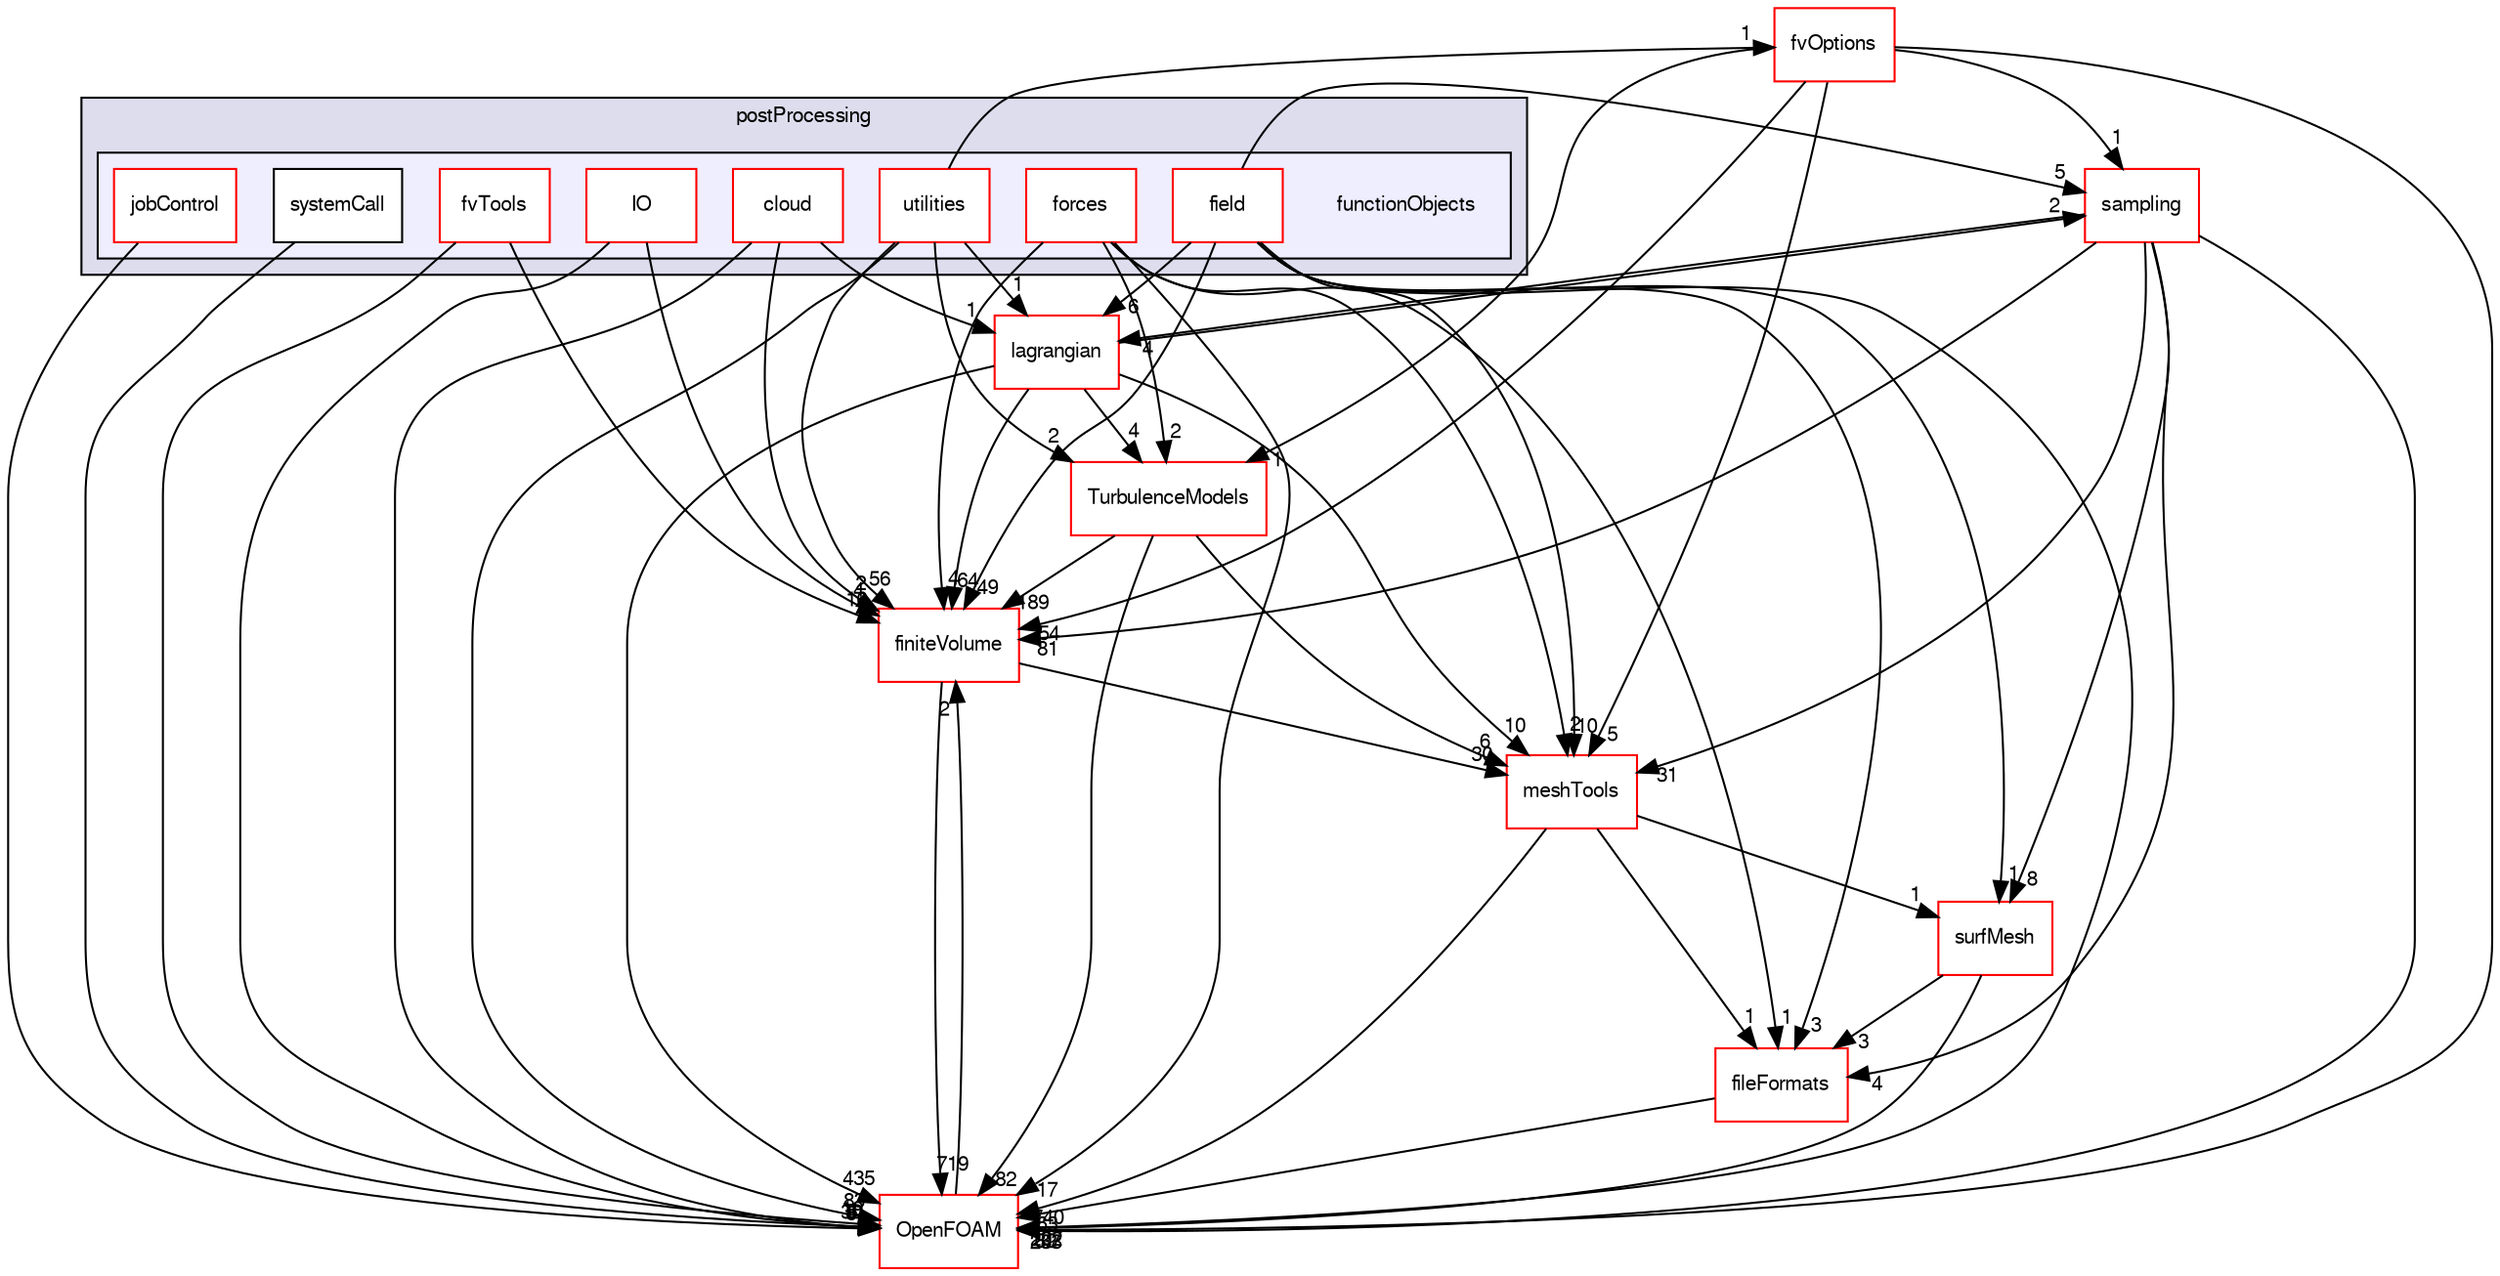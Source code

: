 digraph "src/postProcessing/functionObjects" {
  bgcolor=transparent;
  compound=true
  node [ fontsize="10", fontname="FreeSans"];
  edge [ labelfontsize="10", labelfontname="FreeSans"];
  subgraph clusterdir_a03451fb51a99aeda64b9111367b1019 {
    graph [ bgcolor="#ddddee", pencolor="black", label="postProcessing" fontname="FreeSans", fontsize="10", URL="dir_a03451fb51a99aeda64b9111367b1019.html"]
  subgraph clusterdir_e82badcb6e86a7406e8ef8dc75ac578f {
    graph [ bgcolor="#eeeeff", pencolor="black", label="" URL="dir_e82badcb6e86a7406e8ef8dc75ac578f.html"];
    dir_e82badcb6e86a7406e8ef8dc75ac578f [shape=plaintext label="functionObjects"];
    dir_ca613294a7628c6ea1e1427b3df6050a [shape=box label="cloud" color="red" fillcolor="white" style="filled" URL="dir_ca613294a7628c6ea1e1427b3df6050a.html"];
    dir_efb3ad8e9cbb3414a44ef268cb98c0b2 [shape=box label="field" color="red" fillcolor="white" style="filled" URL="dir_efb3ad8e9cbb3414a44ef268cb98c0b2.html"];
    dir_a19a54c8c5640a4bc0eca585ac0ed5cc [shape=box label="forces" color="red" fillcolor="white" style="filled" URL="dir_a19a54c8c5640a4bc0eca585ac0ed5cc.html"];
    dir_968d740a125fac5a9438cf439486387f [shape=box label="fvTools" color="red" fillcolor="white" style="filled" URL="dir_968d740a125fac5a9438cf439486387f.html"];
    dir_7e1bbf069e430012628b2cf2bdbee7f2 [shape=box label="IO" color="red" fillcolor="white" style="filled" URL="dir_7e1bbf069e430012628b2cf2bdbee7f2.html"];
    dir_bf79efb52b97cc1c07e99ec331a6c6d4 [shape=box label="jobControl" color="red" fillcolor="white" style="filled" URL="dir_bf79efb52b97cc1c07e99ec331a6c6d4.html"];
    dir_22b91164871e66da3be0484d9370625d [shape=box label="systemCall" color="black" fillcolor="white" style="filled" URL="dir_22b91164871e66da3be0484d9370625d.html"];
    dir_5fa51d5799d140e0f60107297bff2985 [shape=box label="utilities" color="red" fillcolor="white" style="filled" URL="dir_5fa51d5799d140e0f60107297bff2985.html"];
  }
  }
  dir_9bd15774b555cf7259a6fa18f99fe99b [shape=box label="finiteVolume" color="red" URL="dir_9bd15774b555cf7259a6fa18f99fe99b.html"];
  dir_24a3817a3c61c11f04a0a72057522f4f [shape=box label="sampling" color="red" URL="dir_24a3817a3c61c11f04a0a72057522f4f.html"];
  dir_0a88fe22feb23ce5f078a04a1df67721 [shape=box label="surfMesh" color="red" URL="dir_0a88fe22feb23ce5f078a04a1df67721.html"];
  dir_ae30ad0bef50cf391b24c614251bb9fd [shape=box label="meshTools" color="red" URL="dir_ae30ad0bef50cf391b24c614251bb9fd.html"];
  dir_b05602f37bb521a7142c0a3e200b5f35 [shape=box label="fileFormats" color="red" URL="dir_b05602f37bb521a7142c0a3e200b5f35.html"];
  dir_1eda626aeac0f0ad2848c36acaa5d501 [shape=box label="TurbulenceModels" color="red" URL="dir_1eda626aeac0f0ad2848c36acaa5d501.html"];
  dir_c5473ff19b20e6ec4dfe5c310b3778a8 [shape=box label="OpenFOAM" color="red" URL="dir_c5473ff19b20e6ec4dfe5c310b3778a8.html"];
  dir_3feeed9f14097927738cfbd9bcefd859 [shape=box label="fvOptions" color="red" URL="dir_3feeed9f14097927738cfbd9bcefd859.html"];
  dir_f8c25efc4b6f6a8502a42d5af7554d23 [shape=box label="lagrangian" color="red" URL="dir_f8c25efc4b6f6a8502a42d5af7554d23.html"];
  dir_9bd15774b555cf7259a6fa18f99fe99b->dir_ae30ad0bef50cf391b24c614251bb9fd [headlabel="30", labeldistance=1.5 headhref="dir_000727_001560.html"];
  dir_9bd15774b555cf7259a6fa18f99fe99b->dir_c5473ff19b20e6ec4dfe5c310b3778a8 [headlabel="719", labeldistance=1.5 headhref="dir_000727_001706.html"];
  dir_24a3817a3c61c11f04a0a72057522f4f->dir_9bd15774b555cf7259a6fa18f99fe99b [headlabel="81", labeldistance=1.5 headhref="dir_002420_000727.html"];
  dir_24a3817a3c61c11f04a0a72057522f4f->dir_0a88fe22feb23ce5f078a04a1df67721 [headlabel="8", labeldistance=1.5 headhref="dir_002420_002490.html"];
  dir_24a3817a3c61c11f04a0a72057522f4f->dir_ae30ad0bef50cf391b24c614251bb9fd [headlabel="31", labeldistance=1.5 headhref="dir_002420_001560.html"];
  dir_24a3817a3c61c11f04a0a72057522f4f->dir_b05602f37bb521a7142c0a3e200b5f35 [headlabel="4", labeldistance=1.5 headhref="dir_002420_000714.html"];
  dir_24a3817a3c61c11f04a0a72057522f4f->dir_c5473ff19b20e6ec4dfe5c310b3778a8 [headlabel="233", labeldistance=1.5 headhref="dir_002420_001706.html"];
  dir_24a3817a3c61c11f04a0a72057522f4f->dir_f8c25efc4b6f6a8502a42d5af7554d23 [headlabel="4", labeldistance=1.5 headhref="dir_002420_001178.html"];
  dir_ca613294a7628c6ea1e1427b3df6050a->dir_9bd15774b555cf7259a6fa18f99fe99b [headlabel="2", labeldistance=1.5 headhref="dir_002266_000727.html"];
  dir_ca613294a7628c6ea1e1427b3df6050a->dir_c5473ff19b20e6ec4dfe5c310b3778a8 [headlabel="6", labeldistance=1.5 headhref="dir_002266_001706.html"];
  dir_ca613294a7628c6ea1e1427b3df6050a->dir_f8c25efc4b6f6a8502a42d5af7554d23 [headlabel="1", labeldistance=1.5 headhref="dir_002266_001178.html"];
  dir_0a88fe22feb23ce5f078a04a1df67721->dir_b05602f37bb521a7142c0a3e200b5f35 [headlabel="3", labeldistance=1.5 headhref="dir_002490_000714.html"];
  dir_0a88fe22feb23ce5f078a04a1df67721->dir_c5473ff19b20e6ec4dfe5c310b3778a8 [headlabel="202", labeldistance=1.5 headhref="dir_002490_001706.html"];
  dir_ae30ad0bef50cf391b24c614251bb9fd->dir_0a88fe22feb23ce5f078a04a1df67721 [headlabel="1", labeldistance=1.5 headhref="dir_001560_002490.html"];
  dir_ae30ad0bef50cf391b24c614251bb9fd->dir_b05602f37bb521a7142c0a3e200b5f35 [headlabel="1", labeldistance=1.5 headhref="dir_001560_000714.html"];
  dir_ae30ad0bef50cf391b24c614251bb9fd->dir_c5473ff19b20e6ec4dfe5c310b3778a8 [headlabel="740", labeldistance=1.5 headhref="dir_001560_001706.html"];
  dir_5fa51d5799d140e0f60107297bff2985->dir_9bd15774b555cf7259a6fa18f99fe99b [headlabel="56", labeldistance=1.5 headhref="dir_000761_000727.html"];
  dir_5fa51d5799d140e0f60107297bff2985->dir_1eda626aeac0f0ad2848c36acaa5d501 [headlabel="2", labeldistance=1.5 headhref="dir_000761_000585.html"];
  dir_5fa51d5799d140e0f60107297bff2985->dir_c5473ff19b20e6ec4dfe5c310b3778a8 [headlabel="83", labeldistance=1.5 headhref="dir_000761_001706.html"];
  dir_5fa51d5799d140e0f60107297bff2985->dir_3feeed9f14097927738cfbd9bcefd859 [headlabel="1", labeldistance=1.5 headhref="dir_000761_001135.html"];
  dir_5fa51d5799d140e0f60107297bff2985->dir_f8c25efc4b6f6a8502a42d5af7554d23 [headlabel="1", labeldistance=1.5 headhref="dir_000761_001178.html"];
  dir_b05602f37bb521a7142c0a3e200b5f35->dir_c5473ff19b20e6ec4dfe5c310b3778a8 [headlabel="63", labeldistance=1.5 headhref="dir_000714_001706.html"];
  dir_1eda626aeac0f0ad2848c36acaa5d501->dir_9bd15774b555cf7259a6fa18f99fe99b [headlabel="189", labeldistance=1.5 headhref="dir_000585_000727.html"];
  dir_1eda626aeac0f0ad2848c36acaa5d501->dir_ae30ad0bef50cf391b24c614251bb9fd [headlabel="6", labeldistance=1.5 headhref="dir_000585_001560.html"];
  dir_1eda626aeac0f0ad2848c36acaa5d501->dir_c5473ff19b20e6ec4dfe5c310b3778a8 [headlabel="82", labeldistance=1.5 headhref="dir_000585_001706.html"];
  dir_bf79efb52b97cc1c07e99ec331a6c6d4->dir_c5473ff19b20e6ec4dfe5c310b3778a8 [headlabel="8", labeldistance=1.5 headhref="dir_002300_001706.html"];
  dir_a19a54c8c5640a4bc0eca585ac0ed5cc->dir_9bd15774b555cf7259a6fa18f99fe99b [headlabel="4", labeldistance=1.5 headhref="dir_002287_000727.html"];
  dir_a19a54c8c5640a4bc0eca585ac0ed5cc->dir_ae30ad0bef50cf391b24c614251bb9fd [headlabel="2", labeldistance=1.5 headhref="dir_002287_001560.html"];
  dir_a19a54c8c5640a4bc0eca585ac0ed5cc->dir_b05602f37bb521a7142c0a3e200b5f35 [headlabel="1", labeldistance=1.5 headhref="dir_002287_000714.html"];
  dir_a19a54c8c5640a4bc0eca585ac0ed5cc->dir_1eda626aeac0f0ad2848c36acaa5d501 [headlabel="2", labeldistance=1.5 headhref="dir_002287_000585.html"];
  dir_a19a54c8c5640a4bc0eca585ac0ed5cc->dir_c5473ff19b20e6ec4dfe5c310b3778a8 [headlabel="17", labeldistance=1.5 headhref="dir_002287_001706.html"];
  dir_efb3ad8e9cbb3414a44ef268cb98c0b2->dir_9bd15774b555cf7259a6fa18f99fe99b [headlabel="49", labeldistance=1.5 headhref="dir_002268_000727.html"];
  dir_efb3ad8e9cbb3414a44ef268cb98c0b2->dir_24a3817a3c61c11f04a0a72057522f4f [headlabel="5", labeldistance=1.5 headhref="dir_002268_002420.html"];
  dir_efb3ad8e9cbb3414a44ef268cb98c0b2->dir_0a88fe22feb23ce5f078a04a1df67721 [headlabel="1", labeldistance=1.5 headhref="dir_002268_002490.html"];
  dir_efb3ad8e9cbb3414a44ef268cb98c0b2->dir_ae30ad0bef50cf391b24c614251bb9fd [headlabel="10", labeldistance=1.5 headhref="dir_002268_001560.html"];
  dir_efb3ad8e9cbb3414a44ef268cb98c0b2->dir_b05602f37bb521a7142c0a3e200b5f35 [headlabel="3", labeldistance=1.5 headhref="dir_002268_000714.html"];
  dir_efb3ad8e9cbb3414a44ef268cb98c0b2->dir_c5473ff19b20e6ec4dfe5c310b3778a8 [headlabel="127", labeldistance=1.5 headhref="dir_002268_001706.html"];
  dir_efb3ad8e9cbb3414a44ef268cb98c0b2->dir_f8c25efc4b6f6a8502a42d5af7554d23 [headlabel="6", labeldistance=1.5 headhref="dir_002268_001178.html"];
  dir_7e1bbf069e430012628b2cf2bdbee7f2->dir_9bd15774b555cf7259a6fa18f99fe99b [headlabel="4", labeldistance=1.5 headhref="dir_002295_000727.html"];
  dir_7e1bbf069e430012628b2cf2bdbee7f2->dir_c5473ff19b20e6ec4dfe5c310b3778a8 [headlabel="30", labeldistance=1.5 headhref="dir_002295_001706.html"];
  dir_c5473ff19b20e6ec4dfe5c310b3778a8->dir_9bd15774b555cf7259a6fa18f99fe99b [headlabel="2", labeldistance=1.5 headhref="dir_001706_000727.html"];
  dir_22b91164871e66da3be0484d9370625d->dir_c5473ff19b20e6ec4dfe5c310b3778a8 [headlabel="5", labeldistance=1.5 headhref="dir_002302_001706.html"];
  dir_3feeed9f14097927738cfbd9bcefd859->dir_9bd15774b555cf7259a6fa18f99fe99b [headlabel="54", labeldistance=1.5 headhref="dir_001135_000727.html"];
  dir_3feeed9f14097927738cfbd9bcefd859->dir_24a3817a3c61c11f04a0a72057522f4f [headlabel="1", labeldistance=1.5 headhref="dir_001135_002420.html"];
  dir_3feeed9f14097927738cfbd9bcefd859->dir_ae30ad0bef50cf391b24c614251bb9fd [headlabel="5", labeldistance=1.5 headhref="dir_001135_001560.html"];
  dir_3feeed9f14097927738cfbd9bcefd859->dir_1eda626aeac0f0ad2848c36acaa5d501 [headlabel="1", labeldistance=1.5 headhref="dir_001135_000585.html"];
  dir_3feeed9f14097927738cfbd9bcefd859->dir_c5473ff19b20e6ec4dfe5c310b3778a8 [headlabel="82", labeldistance=1.5 headhref="dir_001135_001706.html"];
  dir_968d740a125fac5a9438cf439486387f->dir_9bd15774b555cf7259a6fa18f99fe99b [headlabel="16", labeldistance=1.5 headhref="dir_002290_000727.html"];
  dir_968d740a125fac5a9438cf439486387f->dir_c5473ff19b20e6ec4dfe5c310b3778a8 [headlabel="19", labeldistance=1.5 headhref="dir_002290_001706.html"];
  dir_f8c25efc4b6f6a8502a42d5af7554d23->dir_9bd15774b555cf7259a6fa18f99fe99b [headlabel="64", labeldistance=1.5 headhref="dir_001178_000727.html"];
  dir_f8c25efc4b6f6a8502a42d5af7554d23->dir_24a3817a3c61c11f04a0a72057522f4f [headlabel="2", labeldistance=1.5 headhref="dir_001178_002420.html"];
  dir_f8c25efc4b6f6a8502a42d5af7554d23->dir_ae30ad0bef50cf391b24c614251bb9fd [headlabel="10", labeldistance=1.5 headhref="dir_001178_001560.html"];
  dir_f8c25efc4b6f6a8502a42d5af7554d23->dir_1eda626aeac0f0ad2848c36acaa5d501 [headlabel="4", labeldistance=1.5 headhref="dir_001178_000585.html"];
  dir_f8c25efc4b6f6a8502a42d5af7554d23->dir_c5473ff19b20e6ec4dfe5c310b3778a8 [headlabel="435", labeldistance=1.5 headhref="dir_001178_001706.html"];
}
